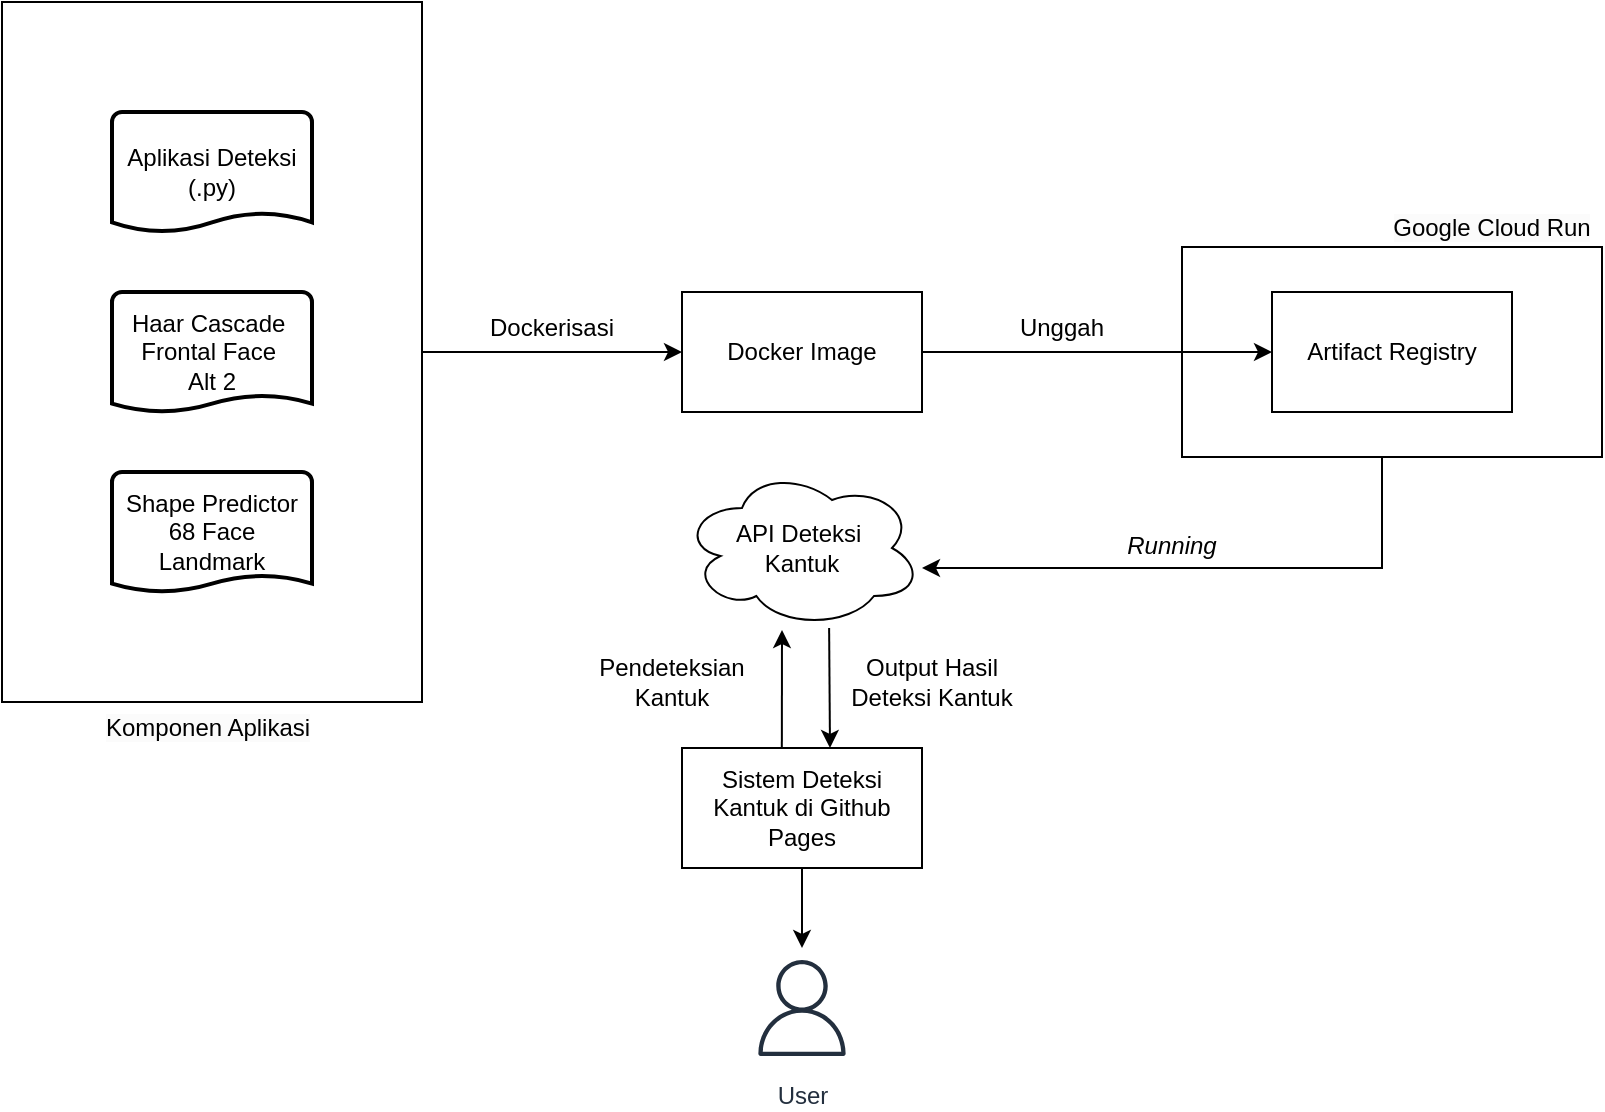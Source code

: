 <mxfile version="26.0.2">
  <diagram name="Halaman-1" id="vwSdffozP3ruCurOzqi_">
    <mxGraphModel dx="1042" dy="565" grid="1" gridSize="10" guides="1" tooltips="1" connect="1" arrows="1" fold="1" page="1" pageScale="1" pageWidth="827" pageHeight="1169" math="0" shadow="0">
      <root>
        <mxCell id="0" />
        <mxCell id="1" parent="0" />
        <mxCell id="74l9jDjBkosmm1mLX74p-7" value="" style="edgeStyle=orthogonalEdgeStyle;rounded=0;orthogonalLoop=1;jettySize=auto;html=1;" parent="1" source="74l9jDjBkosmm1mLX74p-5" target="74l9jDjBkosmm1mLX74p-6" edge="1">
          <mxGeometry relative="1" as="geometry" />
        </mxCell>
        <mxCell id="74l9jDjBkosmm1mLX74p-6" value="Docker Image" style="whiteSpace=wrap;html=1;rounded=0;" parent="1" vertex="1">
          <mxGeometry x="410" y="242" width="120" height="60" as="geometry" />
        </mxCell>
        <mxCell id="74l9jDjBkosmm1mLX74p-8" value="Dockerisasi" style="text;html=1;align=center;verticalAlign=middle;whiteSpace=wrap;rounded=0;" parent="1" vertex="1">
          <mxGeometry x="300" y="245" width="90" height="30" as="geometry" />
        </mxCell>
        <mxCell id="3BprgjV5kW8AoCkszXDx-14" style="edgeStyle=orthogonalEdgeStyle;rounded=0;orthogonalLoop=1;jettySize=auto;html=1;entryX=1;entryY=0.5;entryDx=0;entryDy=0;" edge="1" parent="1" source="74l9jDjBkosmm1mLX74p-9">
          <mxGeometry relative="1" as="geometry">
            <mxPoint x="530" y="380" as="targetPoint" />
            <Array as="points">
              <mxPoint x="760" y="380" />
            </Array>
          </mxGeometry>
        </mxCell>
        <mxCell id="74l9jDjBkosmm1mLX74p-9" value="" style="whiteSpace=wrap;html=1;rounded=0;" parent="1" vertex="1">
          <mxGeometry x="660" y="219.5" width="210" height="105" as="geometry" />
        </mxCell>
        <mxCell id="4SFuYgp9RWACPNS-6sx8-2" value="&lt;span style=&quot;color: rgb(0, 0, 0); font-family: Helvetica; font-size: 12px; font-style: normal; font-variant-ligatures: normal; font-variant-caps: normal; font-weight: 400; letter-spacing: normal; orphans: 2; text-indent: 0px; text-transform: none; widows: 2; word-spacing: 0px; -webkit-text-stroke-width: 0px; white-space: normal; background-color: rgb(251, 251, 251); text-decoration-thickness: initial; text-decoration-style: initial; text-decoration-color: initial; float: none; display: inline !important;&quot;&gt;Google Cloud Run&lt;/span&gt;" style="text;whiteSpace=wrap;html=1;align=center;" parent="1" vertex="1">
          <mxGeometry x="760" y="195.5" width="110" height="30" as="geometry" />
        </mxCell>
        <mxCell id="4SFuYgp9RWACPNS-6sx8-11" value="User" style="sketch=0;outlineConnect=0;fontColor=#232F3E;gradientColor=none;strokeColor=#232F3E;fillColor=#ffffff;dashed=0;verticalLabelPosition=bottom;verticalAlign=top;align=center;html=1;fontSize=12;fontStyle=0;aspect=fixed;shape=mxgraph.aws4.resourceIcon;resIcon=mxgraph.aws4.user;" parent="1" vertex="1">
          <mxGeometry x="440" y="570" width="60" height="60" as="geometry" />
        </mxCell>
        <mxCell id="4SFuYgp9RWACPNS-6sx8-19" value="" style="edgeStyle=orthogonalEdgeStyle;rounded=0;orthogonalLoop=1;jettySize=auto;html=1;" parent="1" source="4SFuYgp9RWACPNS-6sx8-12" target="4SFuYgp9RWACPNS-6sx8-11" edge="1">
          <mxGeometry relative="1" as="geometry" />
        </mxCell>
        <mxCell id="4SFuYgp9RWACPNS-6sx8-12" value="Sistem Deteksi Kantuk di Github Pages" style="whiteSpace=wrap;html=1;rounded=0;" parent="1" vertex="1">
          <mxGeometry x="410" y="470" width="120" height="60" as="geometry" />
        </mxCell>
        <mxCell id="4SFuYgp9RWACPNS-6sx8-14" value="" style="rounded=0;orthogonalLoop=1;jettySize=auto;html=1;entryX=0.653;entryY=1.033;entryDx=0;entryDy=0;entryPerimeter=0;exitX=0.416;exitY=-0.024;exitDx=0;exitDy=0;exitPerimeter=0;" parent="1" edge="1">
          <mxGeometry relative="1" as="geometry">
            <mxPoint x="459.92" y="469.56" as="sourcePoint" />
            <mxPoint x="460.0" y="411" as="targetPoint" />
          </mxGeometry>
        </mxCell>
        <mxCell id="4SFuYgp9RWACPNS-6sx8-15" value="" style="group" parent="1" vertex="1" connectable="0">
          <mxGeometry x="70" y="97" width="210" height="350" as="geometry" />
        </mxCell>
        <mxCell id="74l9jDjBkosmm1mLX74p-5" value="" style="rounded=0;whiteSpace=wrap;html=1;" parent="4SFuYgp9RWACPNS-6sx8-15" vertex="1">
          <mxGeometry width="210" height="350" as="geometry" />
        </mxCell>
        <mxCell id="74l9jDjBkosmm1mLX74p-1" value="Aplikasi Deteksi&lt;div&gt;(.py)&lt;/div&gt;" style="strokeWidth=2;html=1;shape=mxgraph.flowchart.document2;whiteSpace=wrap;size=0.16;" parent="4SFuYgp9RWACPNS-6sx8-15" vertex="1">
          <mxGeometry x="55" y="55" width="100" height="60" as="geometry" />
        </mxCell>
        <mxCell id="74l9jDjBkosmm1mLX74p-2" value="Haar Cascade&amp;nbsp;&lt;div&gt;Frontal Face&amp;nbsp;&lt;/div&gt;&lt;div&gt;Alt 2&lt;/div&gt;" style="strokeWidth=2;html=1;shape=mxgraph.flowchart.document2;whiteSpace=wrap;size=0.14;" parent="4SFuYgp9RWACPNS-6sx8-15" vertex="1">
          <mxGeometry x="55" y="145" width="100" height="60" as="geometry" />
        </mxCell>
        <mxCell id="74l9jDjBkosmm1mLX74p-4" value="&lt;div&gt;Shape Predictor 68 Face Landmark&lt;/div&gt;" style="strokeWidth=2;html=1;shape=mxgraph.flowchart.document2;whiteSpace=wrap;size=0.14;" parent="4SFuYgp9RWACPNS-6sx8-15" vertex="1">
          <mxGeometry x="55" y="235" width="100" height="60" as="geometry" />
        </mxCell>
        <mxCell id="4SFuYgp9RWACPNS-6sx8-16" value="Pendeteksian Kantuk" style="text;html=1;align=center;verticalAlign=middle;whiteSpace=wrap;rounded=0;" parent="1" vertex="1">
          <mxGeometry x="360" y="422" width="90" height="30" as="geometry" />
        </mxCell>
        <mxCell id="4SFuYgp9RWACPNS-6sx8-17" value="Output Hasil Deteksi Kantuk" style="text;html=1;align=center;verticalAlign=middle;whiteSpace=wrap;rounded=0;" parent="1" vertex="1">
          <mxGeometry x="490" y="422" width="90" height="30" as="geometry" />
        </mxCell>
        <mxCell id="4SFuYgp9RWACPNS-6sx8-18" value="" style="rounded=0;orthogonalLoop=1;jettySize=auto;html=1;exitX=0.613;exitY=0.983;exitDx=0;exitDy=0;exitPerimeter=0;" parent="1" edge="1">
          <mxGeometry relative="1" as="geometry">
            <mxPoint x="483.56" y="409.98" as="sourcePoint" />
            <mxPoint x="484" y="470" as="targetPoint" />
          </mxGeometry>
        </mxCell>
        <mxCell id="8aoCe7PxnQ_ZfpSEJY85-1" value="&lt;span style=&quot;color: rgb(0, 0, 0); font-family: Helvetica; font-size: 12px; font-style: normal; font-variant-ligatures: normal; font-variant-caps: normal; font-weight: 400; letter-spacing: normal; orphans: 2; text-align: center; text-indent: 0px; text-transform: none; widows: 2; word-spacing: 0px; -webkit-text-stroke-width: 0px; white-space: normal; background-color: rgb(251, 251, 251); text-decoration-thickness: initial; text-decoration-style: initial; text-decoration-color: initial; float: none; display: inline !important;&quot;&gt;Komponen Aplikasi&lt;/span&gt;" style="text;whiteSpace=wrap;html=1;" parent="1" vertex="1">
          <mxGeometry x="120" y="446" width="110" height="20" as="geometry" />
        </mxCell>
        <mxCell id="3BprgjV5kW8AoCkszXDx-1" value="Artifact Registry" style="whiteSpace=wrap;html=1;rounded=0;" vertex="1" parent="1">
          <mxGeometry x="705" y="242" width="120" height="60" as="geometry" />
        </mxCell>
        <mxCell id="3BprgjV5kW8AoCkszXDx-11" value="" style="edgeStyle=orthogonalEdgeStyle;rounded=0;orthogonalLoop=1;jettySize=auto;html=1;" edge="1" parent="1" source="74l9jDjBkosmm1mLX74p-6" target="3BprgjV5kW8AoCkszXDx-1">
          <mxGeometry relative="1" as="geometry">
            <mxPoint x="700" y="275" as="targetPoint" />
          </mxGeometry>
        </mxCell>
        <mxCell id="3BprgjV5kW8AoCkszXDx-15" value="Unggah" style="text;html=1;align=center;verticalAlign=middle;whiteSpace=wrap;rounded=0;" vertex="1" parent="1">
          <mxGeometry x="555" y="245" width="90" height="30" as="geometry" />
        </mxCell>
        <mxCell id="3BprgjV5kW8AoCkszXDx-16" value="&lt;i&gt;Running&lt;/i&gt;" style="text;html=1;align=center;verticalAlign=middle;whiteSpace=wrap;rounded=0;" vertex="1" parent="1">
          <mxGeometry x="610" y="354" width="90" height="30" as="geometry" />
        </mxCell>
        <mxCell id="3BprgjV5kW8AoCkszXDx-17" value="API Deteksi&amp;nbsp;&lt;div&gt;Kantuk&lt;/div&gt;" style="ellipse;shape=cloud;whiteSpace=wrap;html=1;" vertex="1" parent="1">
          <mxGeometry x="410" y="330" width="120" height="80" as="geometry" />
        </mxCell>
      </root>
    </mxGraphModel>
  </diagram>
</mxfile>
